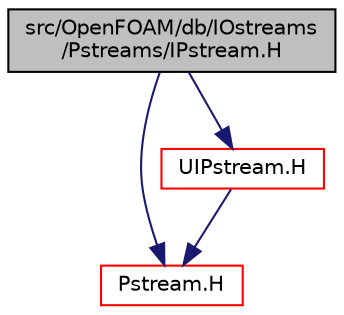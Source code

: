 digraph "src/OpenFOAM/db/IOstreams/Pstreams/IPstream.H"
{
  bgcolor="transparent";
  edge [fontname="Helvetica",fontsize="10",labelfontname="Helvetica",labelfontsize="10"];
  node [fontname="Helvetica",fontsize="10",shape=record];
  Node1 [label="src/OpenFOAM/db/IOstreams\l/Pstreams/IPstream.H",height=0.2,width=0.4,color="black", fillcolor="grey75", style="filled", fontcolor="black"];
  Node1 -> Node2 [color="midnightblue",fontsize="10",style="solid",fontname="Helvetica"];
  Node2 [label="Pstream.H",height=0.2,width=0.4,color="red",URL="$a07980.html"];
  Node1 -> Node3 [color="midnightblue",fontsize="10",style="solid",fontname="Helvetica"];
  Node3 [label="UIPstream.H",height=0.2,width=0.4,color="red",URL="$a07986.html"];
  Node3 -> Node2 [color="midnightblue",fontsize="10",style="solid",fontname="Helvetica"];
}
